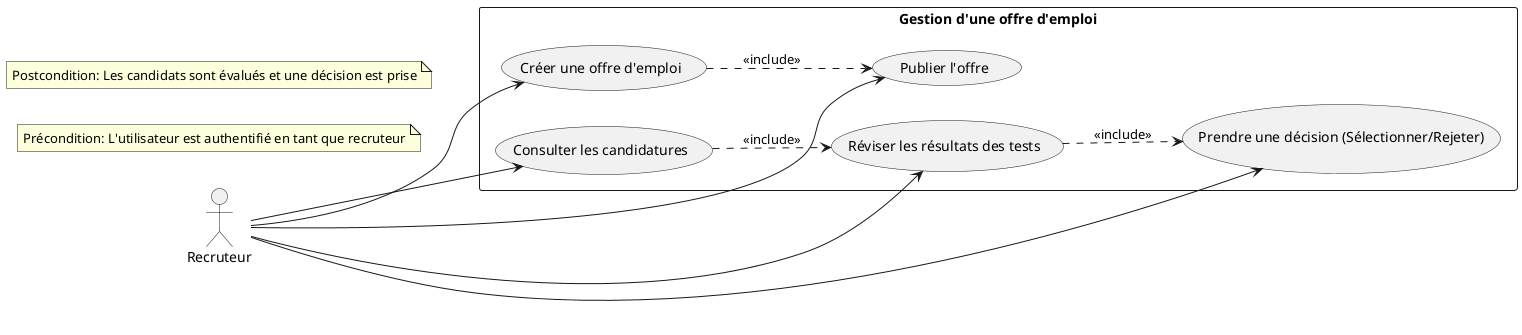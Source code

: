 @startuml   
left to right direction
actor "Recruteur" as Recruteur

rectangle "Gestion d'une offre d'emploi" {
  usecase "Créer une offre d'emploi" as UC1
  usecase "Publier l'offre" as UC2
  usecase "Consulter les candidatures" as UC3
  usecase "Réviser les résultats des tests" as UC4
  usecase "Prendre une décision (Sélectionner/Rejeter)" as UC5
}

Recruteur --> UC1
Recruteur --> UC2
Recruteur --> UC3
Recruteur --> UC4
Recruteur --> UC5

UC1 ..> UC2 : << include >>
UC3 ..> UC4 : << include >>
UC4 ..> UC5 : << include >>

note "Précondition: L'utilisateur est authentifié en tant que recruteur" as N1
note "Postcondition: Les candidats sont évalués et une décision est prise" as N2
@enduml